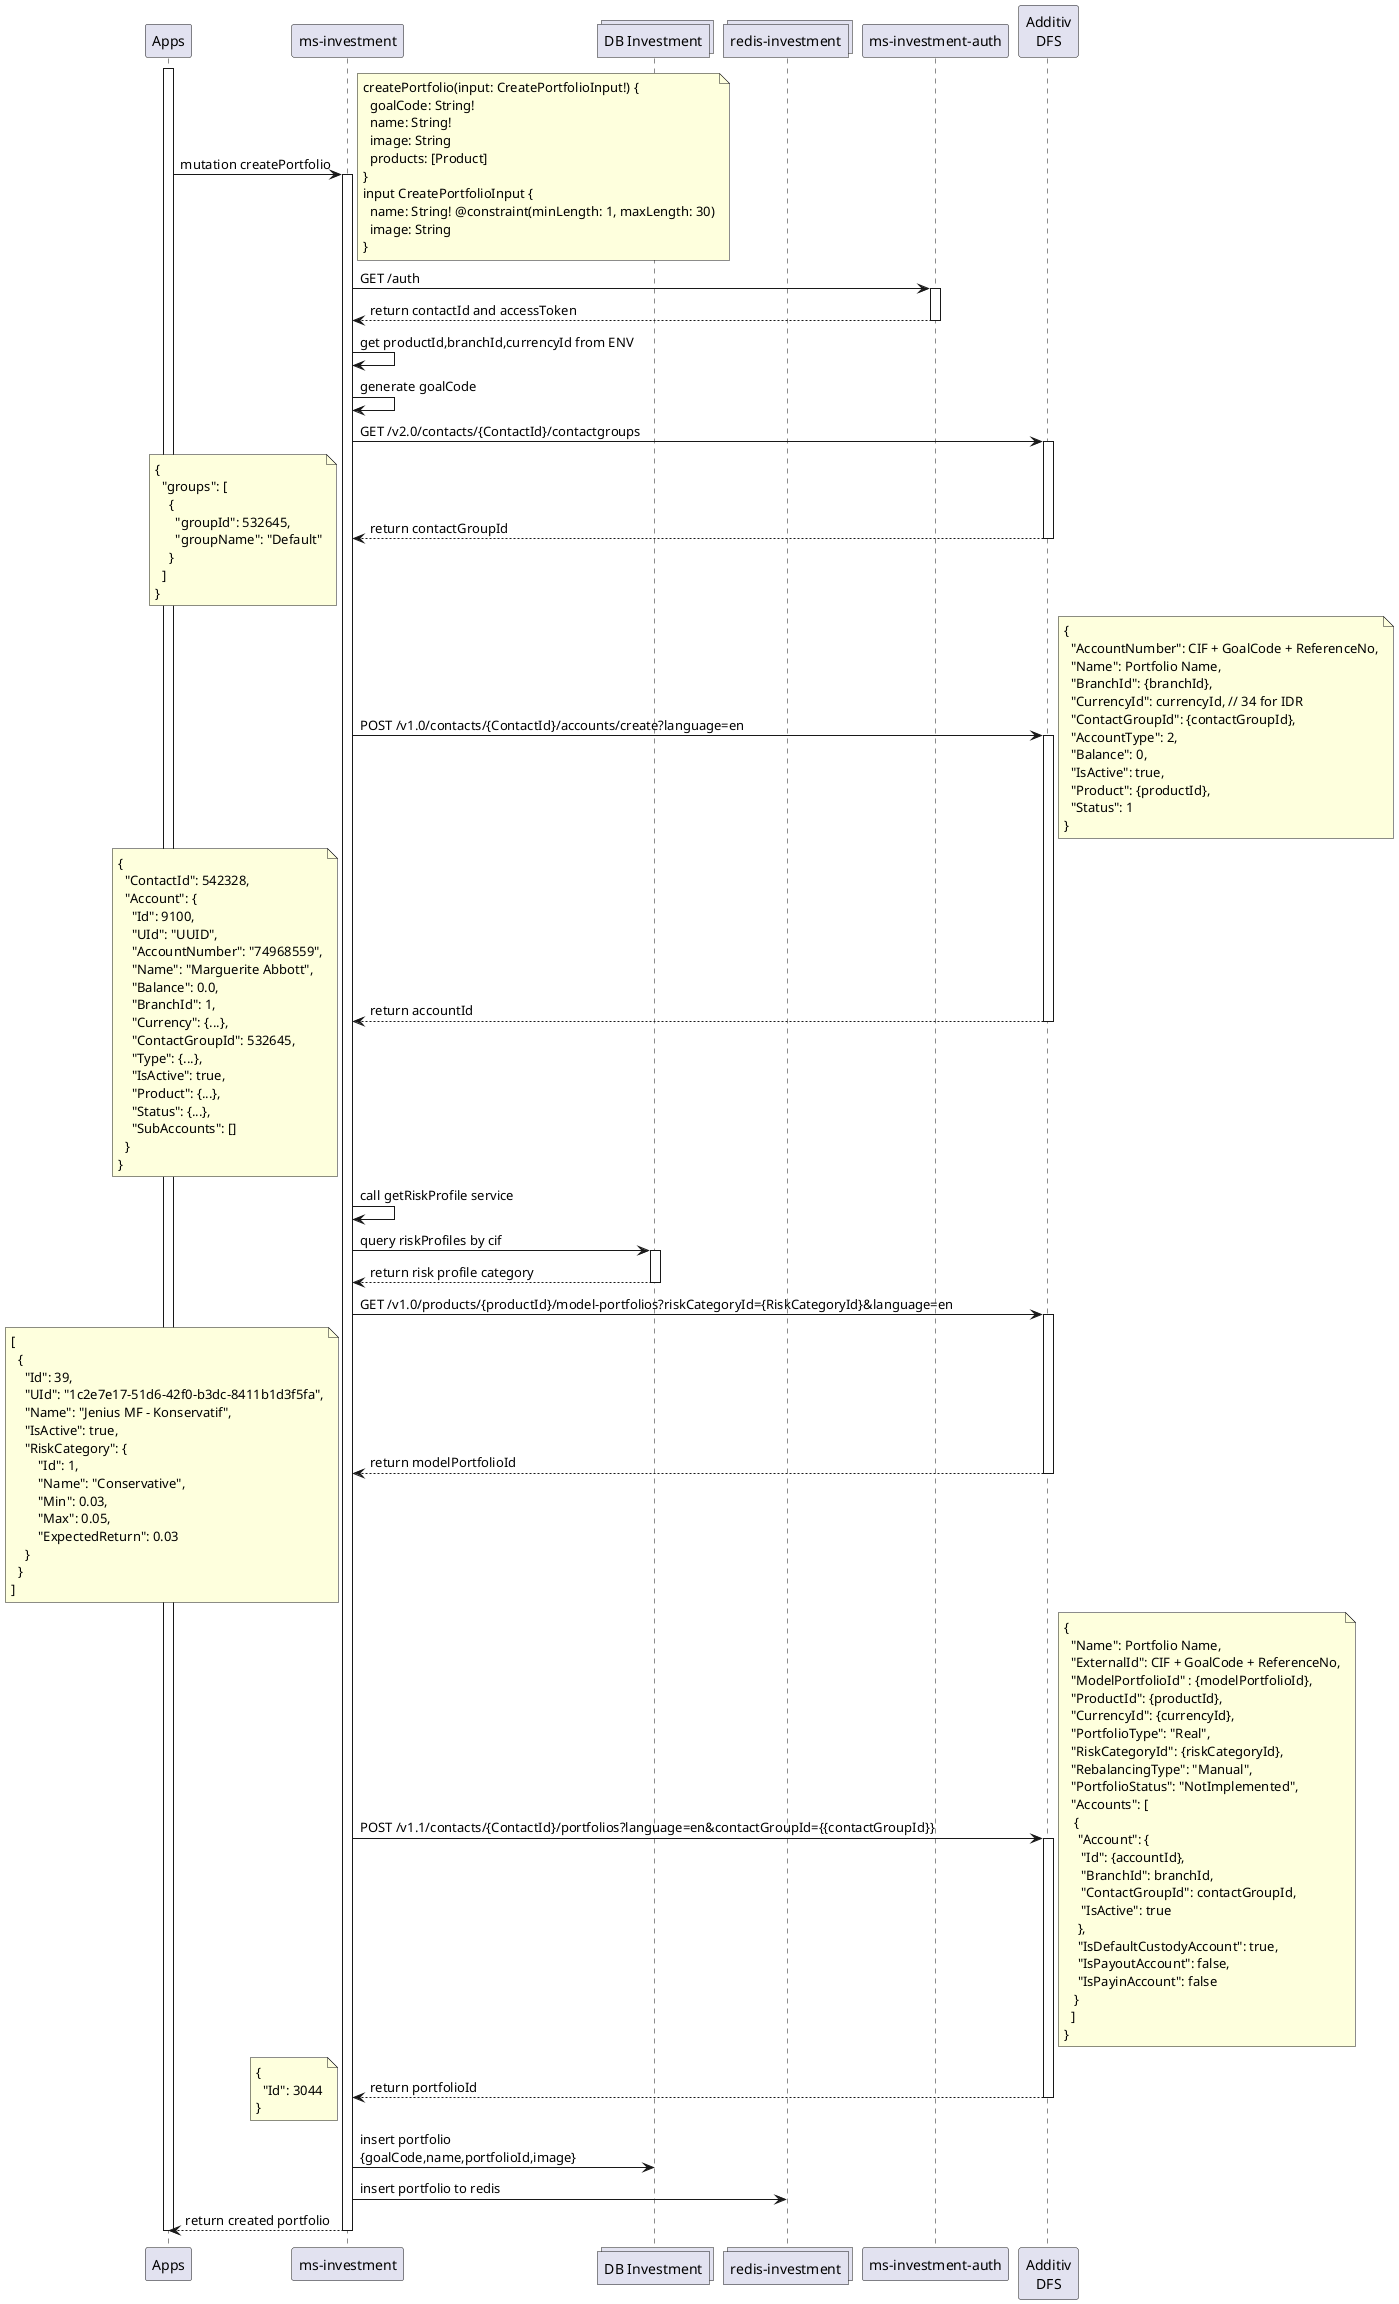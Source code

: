 @startuml create portfolio
participant "Apps" as app
participant "ms-investment" as ms
collections "DB Investment" as db
collections "redis-investment" as redis
participant "ms-investment-auth" as auth
participant "Additiv\nDFS" as dfs

activate app
app -> ms: mutation createPortfolio
note right
createPortfolio(input: CreatePortfolioInput!) {
  goalCode: String!
  name: String!
  image: String
  products: [Product]
}
input CreatePortfolioInput {
  name: String! @constraint(minLength: 1, maxLength: 30)
  image: String
}
end note
activate ms
ms -> auth: GET /auth
activate auth
auth --> ms: return contactId and accessToken
deactivate auth
ms -> ms: get productId,branchId,currencyId from ENV
ms -> ms: generate goalCode
ms -> dfs: GET /v2.0/contacts/{ContactId}/contactgroups
activate dfs
dfs --> ms: return contactGroupId
note left
{
  "groups": [
    {
      "groupId": 532645,
      "groupName": "Default"
    }
  ]
}
end note
deactivate dfs
ms -> dfs: POST /v1.0/contacts/{ContactId}/accounts/create?language=en
note right
{
  "AccountNumber": CIF + GoalCode + ReferenceNo,
  "Name": Portfolio Name,
  "BranchId": {branchId},
  "CurrencyId": currencyId, // 34 for IDR
  "ContactGroupId": {contactGroupId},
  "AccountType": 2,
  "Balance": 0,
  "IsActive": true,
  "Product": {productId},
  "Status": 1
}
end note
activate dfs
dfs --> ms: return accountId
note left
{
  "ContactId": 542328,
  "Account": {
    "Id": 9100,
    "UId": "UUID",
    "AccountNumber": "74968559",
    "Name": "Marguerite Abbott",
    "Balance": 0.0,
    "BranchId": 1,
    "Currency": {...},
    "ContactGroupId": 532645,
    "Type": {...},
    "IsActive": true,
    "Product": {...},
    "Status": {...},
    "SubAccounts": []
  }
}
end note
deactivate dfs
ms -> ms: call getRiskProfile service
ms -> db: query riskProfiles by cif
activate db
db --> ms: return risk profile category
deactivate db
ms -> dfs: GET /v1.0/products/{productId}/model-portfolios?riskCategoryId={RiskCategoryId}&language=en
activate dfs
dfs --> ms: return modelPortfolioId
note left
[
  {
    "Id": 39,
    "UId": "1c2e7e17-51d6-42f0-b3dc-8411b1d3f5fa",
    "Name": "Jenius MF - Konservatif",
    "IsActive": true,
    "RiskCategory": {
        "Id": 1,
        "Name": "Conservative",
        "Min": 0.03,
        "Max": 0.05,
        "ExpectedReturn": 0.03
    }
  }
]
end note
deactivate dfs
ms -> dfs: POST /v1.1/contacts/{ContactId}/portfolios?language=en&contactGroupId={{contactGroupId}}
activate dfs
note right
{
  "Name": Portfolio Name,
  "ExternalId": CIF + GoalCode + ReferenceNo,
  "ModelPortfolioId" : {modelPortfolioId},
  "ProductId": {productId},
  "CurrencyId": {currencyId},
  "PortfolioType": "Real",
  "RiskCategoryId": {riskCategoryId},
  "RebalancingType": "Manual",
  "PortfolioStatus": "NotImplemented",
  "Accounts": [
   {
    "Account": {
     "Id": {accountId},
     "BranchId": branchId,
     "ContactGroupId": contactGroupId,
     "IsActive": true
    },
    "IsDefaultCustodyAccount": true,
    "IsPayoutAccount": false,
    "IsPayinAccount": false
   }
  ]
}
end note
dfs --> ms: return portfolioId
note left
{
  "Id": 3044
}
end note
deactivate dfs
ms -> db: insert portfolio\n{goalCode,name,portfolioId,image}
ms -> redis: insert portfolio to redis
ms --> app: return created portfolio
deactivate ms
deactivate app
@enduml